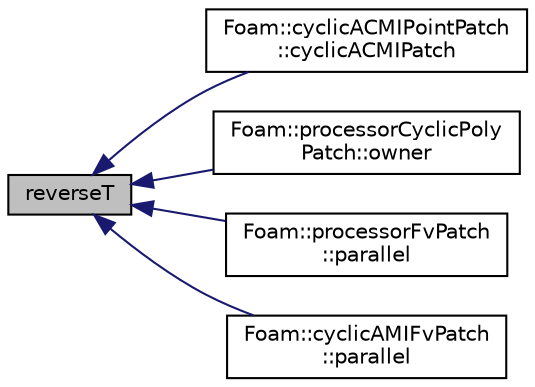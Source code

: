 digraph "reverseT"
{
  bgcolor="transparent";
  edge [fontname="Helvetica",fontsize="10",labelfontname="Helvetica",labelfontsize="10"];
  node [fontname="Helvetica",fontsize="10",shape=record];
  rankdir="LR";
  Node1 [label="reverseT",height=0.2,width=0.4,color="black", fillcolor="grey75", style="filled" fontcolor="black"];
  Node1 -> Node2 [dir="back",color="midnightblue",fontsize="10",style="solid",fontname="Helvetica"];
  Node2 [label="Foam::cyclicACMIPointPatch\l::cyclicACMIPatch",height=0.2,width=0.4,color="black",URL="$classFoam_1_1cyclicACMIPointPatch.html#ad03a1336a4ae3957212a693300bd474c",tooltip="Return the underlying cyclicAMIPolyPatch. "];
  Node1 -> Node3 [dir="back",color="midnightblue",fontsize="10",style="solid",fontname="Helvetica"];
  Node3 [label="Foam::processorCyclicPoly\lPatch::owner",height=0.2,width=0.4,color="black",URL="$classFoam_1_1processorCyclicPolyPatch.html#ae2fb0867c083f040d00c1b69a4f59b0f",tooltip="Does this side own the patch ? "];
  Node1 -> Node4 [dir="back",color="midnightblue",fontsize="10",style="solid",fontname="Helvetica"];
  Node4 [label="Foam::processorFvPatch\l::parallel",height=0.2,width=0.4,color="black",URL="$classFoam_1_1processorFvPatch.html#a155cd0ed094eb1c75aba4cdb37be8c4d",tooltip="Are the cyclic planes parallel. "];
  Node1 -> Node5 [dir="back",color="midnightblue",fontsize="10",style="solid",fontname="Helvetica"];
  Node5 [label="Foam::cyclicAMIFvPatch\l::parallel",height=0.2,width=0.4,color="black",URL="$classFoam_1_1cyclicAMIFvPatch.html#a155cd0ed094eb1c75aba4cdb37be8c4d",tooltip="Are the cyclic planes parallel. "];
}
